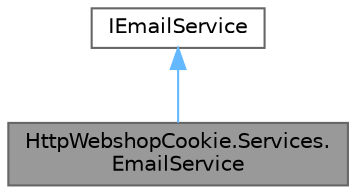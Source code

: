 digraph "HttpWebshopCookie.Services.EmailService"
{
 // LATEX_PDF_SIZE
  bgcolor="transparent";
  edge [fontname=Helvetica,fontsize=10,labelfontname=Helvetica,labelfontsize=10];
  node [fontname=Helvetica,fontsize=10,shape=box,height=0.2,width=0.4];
  Node1 [id="Node000001",label="HttpWebshopCookie.Services.\lEmailService",height=0.2,width=0.4,color="gray40", fillcolor="grey60", style="filled", fontcolor="black",tooltip="Service class for sending emails."];
  Node2 -> Node1 [id="edge1_Node000001_Node000002",dir="back",color="steelblue1",style="solid",tooltip=" "];
  Node2 [id="Node000002",label="IEmailService",height=0.2,width=0.4,color="gray40", fillcolor="white", style="filled",tooltip=" "];
}
